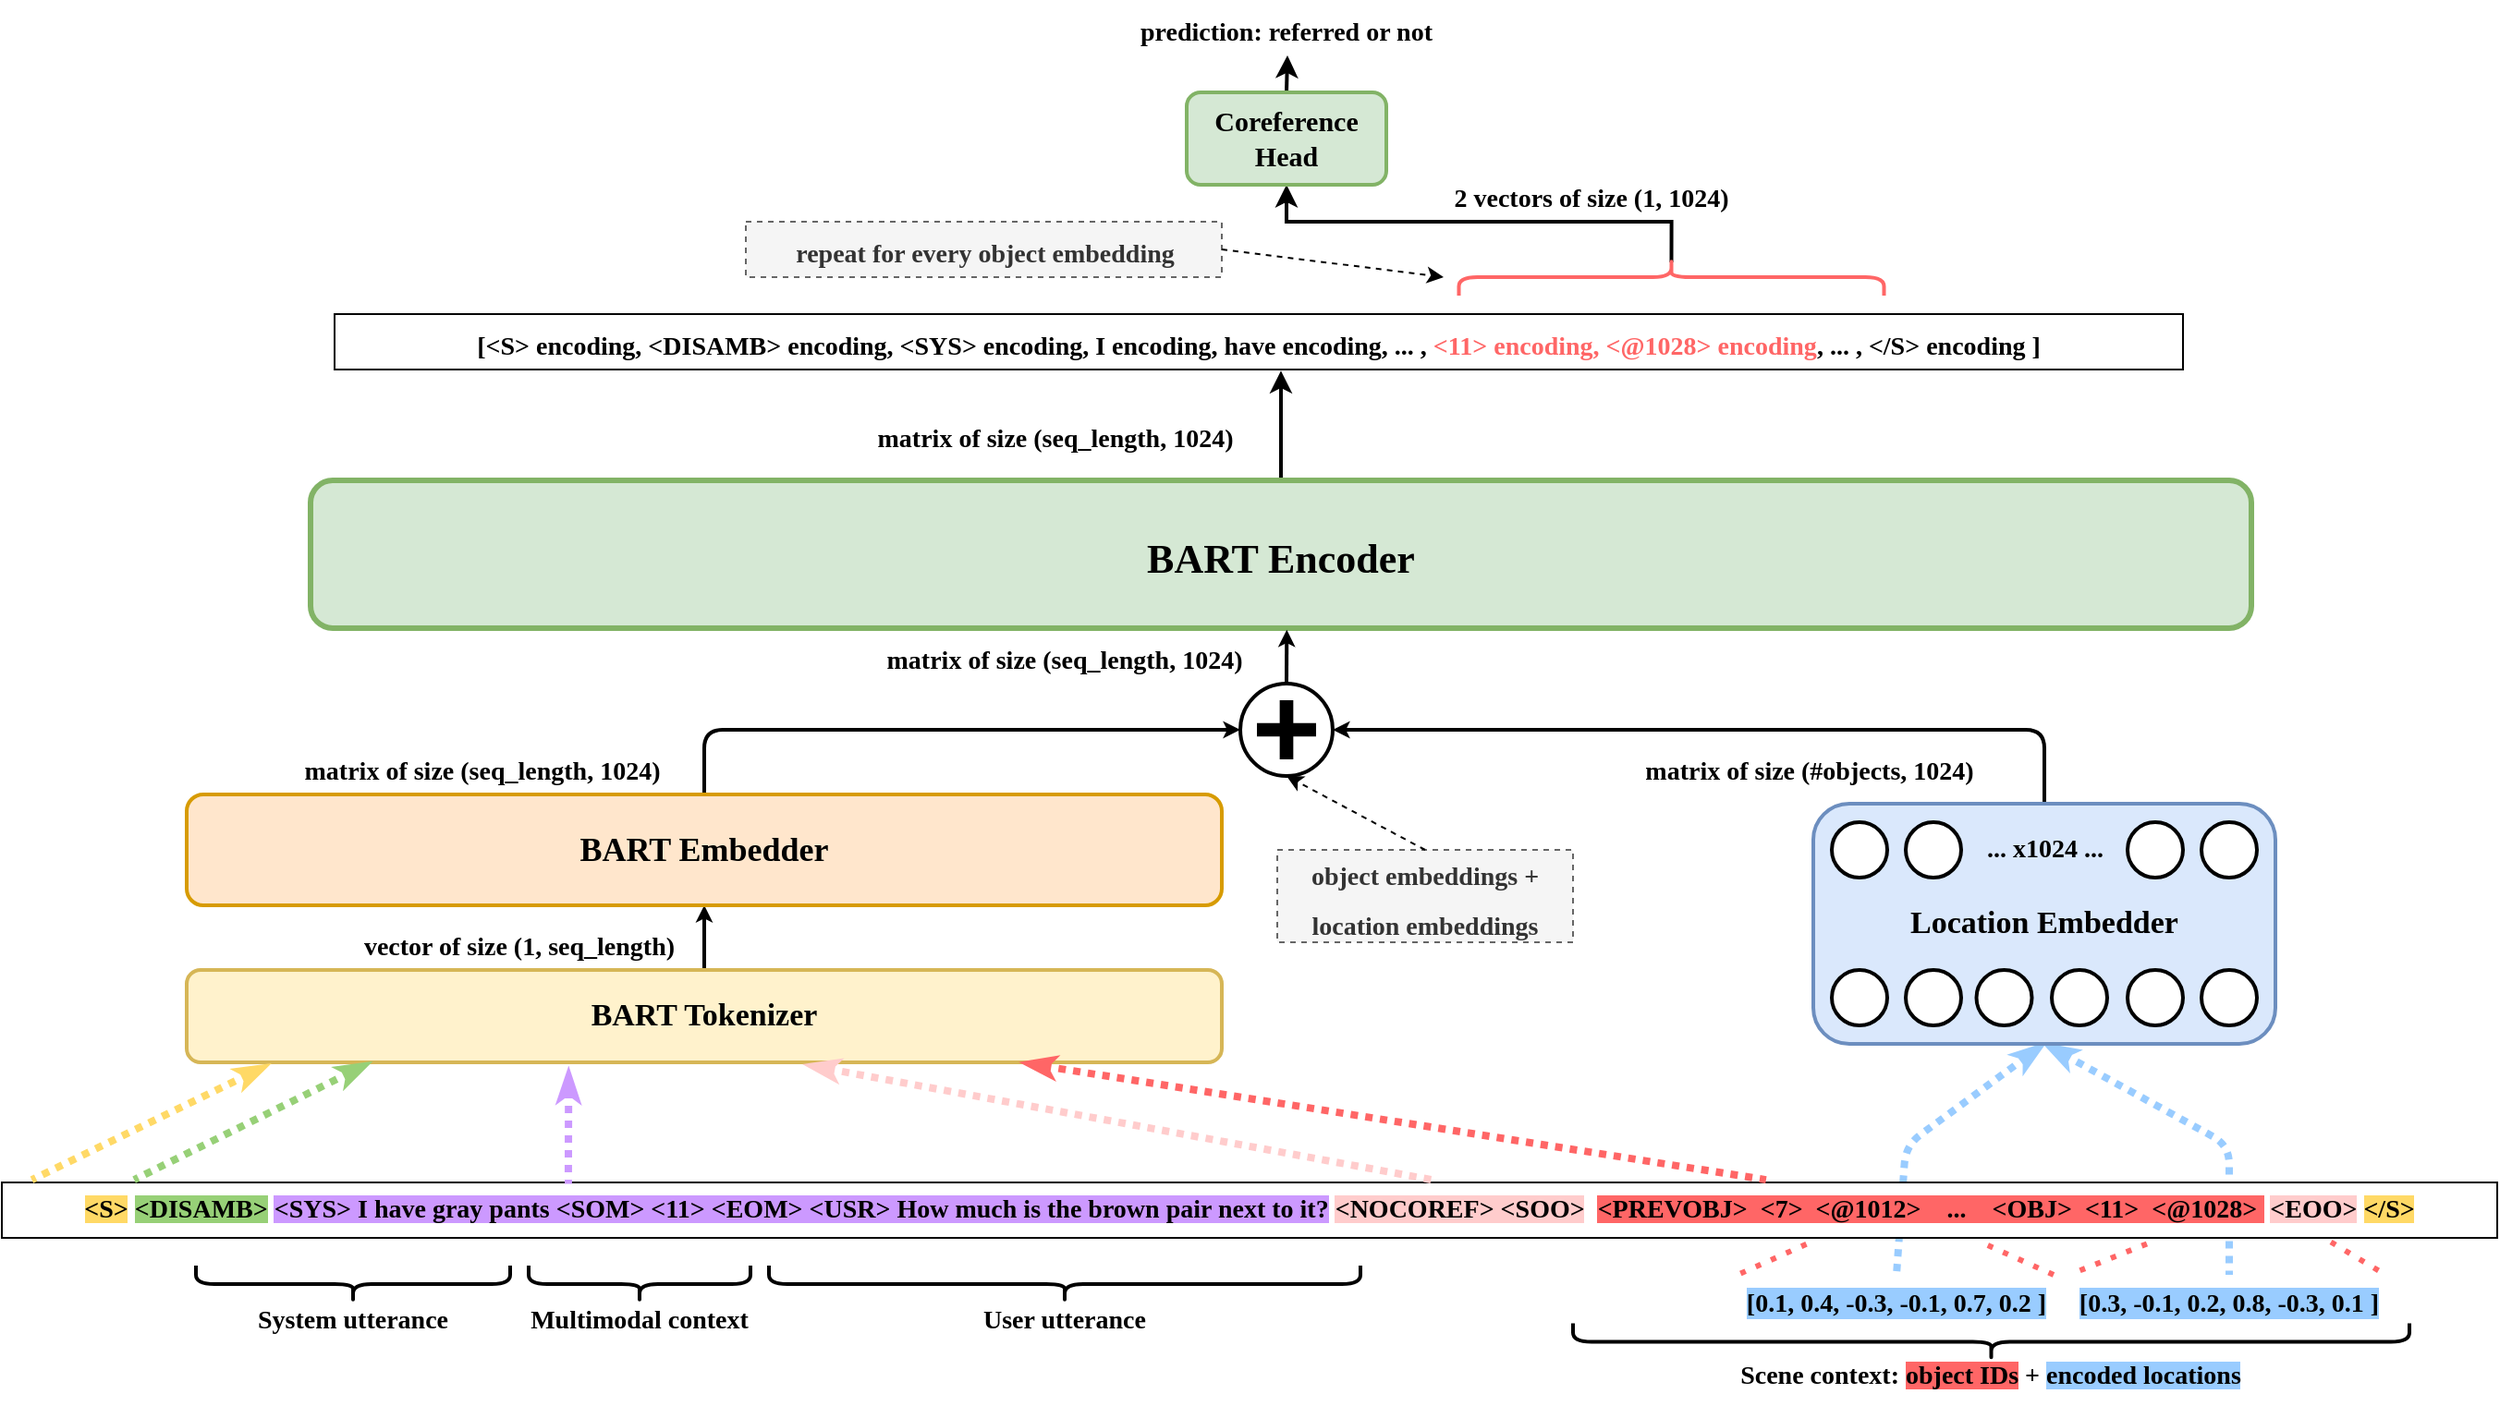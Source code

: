 <mxfile version="20.2.0" type="device"><diagram id="nJRgA7RGaKI04KDYHkOZ" name="Página-1"><mxGraphModel dx="3483" dy="1168" grid="0" gridSize="10" guides="0" tooltips="1" connect="1" arrows="1" fold="1" page="0" pageScale="1" pageWidth="827" pageHeight="1169" math="0" shadow="0"><root><mxCell id="0"/><mxCell id="1" parent="0"/><mxCell id="u8ArKfXHlO8BDRcM86fr-39" value="" style="endArrow=none;dashed=1;html=1;dashPattern=1 1;fontFamily=Montserrat;fontSource=https%3A%2F%2Ffonts.googleapis.com%2Fcss%3Ffamily%3DMontserrat;fontSize=14;fontColor=#000000;strokeColor=#99CCFF;strokeWidth=4;entryX=0.5;entryY=0;entryDx=0;entryDy=0;exitX=0.5;exitY=1;exitDx=0;exitDy=0;rounded=1;startArrow=classicThin;startFill=1;" parent="1" source="u8ArKfXHlO8BDRcM86fr-24" target="u8ArKfXHlO8BDRcM86fr-3" edge="1"><mxGeometry width="50" height="50" relative="1" as="geometry"><mxPoint x="-505" y="585.0" as="sourcePoint"/><mxPoint x="-595" y="690" as="targetPoint"/><Array as="points"><mxPoint x="-425" y="610"/></Array></mxGeometry></mxCell><mxCell id="u8ArKfXHlO8BDRcM86fr-38" value="" style="endArrow=none;dashed=1;html=1;dashPattern=1 1;fontFamily=Montserrat;fontSource=https%3A%2F%2Ffonts.googleapis.com%2Fcss%3Ffamily%3DMontserrat;fontSize=14;fontColor=#000000;strokeColor=#99CCFF;strokeWidth=4;entryX=0.5;entryY=0;entryDx=0;entryDy=0;exitX=0.5;exitY=1;exitDx=0;exitDy=0;rounded=1;startArrow=classicThin;startFill=1;" parent="1" source="u8ArKfXHlO8BDRcM86fr-24" target="u8ArKfXHlO8BDRcM86fr-2" edge="1"><mxGeometry width="50" height="50" relative="1" as="geometry"><mxPoint x="-870" y="590" as="sourcePoint"/><mxPoint x="-820" y="540" as="targetPoint"/><Array as="points"><mxPoint x="-600" y="610"/></Array></mxGeometry></mxCell><mxCell id="u8ArKfXHlO8BDRcM86fr-8" value="" style="rounded=0;whiteSpace=wrap;html=1;labelBackgroundColor=#99CCFF;fontFamily=Montserrat;fontSource=https%3A%2F%2Ffonts.googleapis.com%2Fcss%3Ffamily%3DMontserrat;fontSize=14;" parent="1" vertex="1"><mxGeometry x="-1630" y="630" width="1350" height="30" as="geometry"/></mxCell><mxCell id="u8ArKfXHlO8BDRcM86fr-1" value="&lt;font style=&quot;font-size: 14px;&quot; data-font-src=&quot;https://fonts.googleapis.com/css?family=Montserrat&quot; face=&quot;Montserrat&quot;&gt;&lt;b&gt;&lt;span style=&quot;background-color: rgb(255, 217, 102);&quot;&gt;&amp;lt;S&amp;gt;&lt;/span&gt; &lt;span style=&quot;background-color: rgb(151, 208, 119);&quot;&gt;&amp;lt;DISAMB&amp;gt;&lt;/span&gt; &lt;span style=&quot;background-color: rgb(204, 153, 255);&quot;&gt;&amp;lt;SYS&amp;gt; I have gray pants &amp;lt;SOM&amp;gt; &amp;lt;11&amp;gt; &amp;lt;EOM&amp;gt; &amp;lt;USR&amp;gt; How much is the brown pair next to it?&lt;/span&gt; &lt;span style=&quot;background-color: rgb(255, 204, 204);&quot;&gt;&amp;lt;NOCOREF&amp;gt; &amp;lt;SOO&amp;gt;&lt;/span&gt;&amp;nbsp; &lt;span style=&quot;background-color: rgb(255, 102, 102);&quot;&gt;&amp;lt;PREVOBJ&amp;gt;&amp;nbsp; &amp;lt;7&amp;gt;&amp;nbsp;&amp;nbsp;&lt;/span&gt;&lt;span style=&quot;background-color: rgb(255, 102, 102);&quot;&gt;&amp;lt;@1012&amp;gt;&amp;nbsp; &amp;nbsp; ...&amp;nbsp; &amp;nbsp; &amp;lt;OBJ&amp;gt;&amp;nbsp; &amp;lt;11&amp;gt;&amp;nbsp;&amp;nbsp;&lt;/span&gt;&lt;span style=&quot;background-color: rgb(255, 102, 102);&quot;&gt;&amp;lt;@1028&amp;gt;&amp;nbsp;&lt;/span&gt; &lt;span style=&quot;background-color: rgb(255, 204, 204);&quot;&gt;&amp;lt;EOO&amp;gt;&lt;/span&gt; &lt;span style=&quot;background-color: rgb(255, 217, 102);&quot;&gt;&amp;lt;/S&amp;gt;&lt;/span&gt;&lt;/b&gt;&lt;/font&gt;" style="text;html=1;strokeColor=none;fillColor=none;align=center;verticalAlign=middle;whiteSpace=wrap;rounded=0;" parent="1" vertex="1"><mxGeometry x="-1630" y="630" width="1350" height="30" as="geometry"/></mxCell><mxCell id="u8ArKfXHlO8BDRcM86fr-2" value="&lt;font face=&quot;Montserrat&quot;&gt;&lt;b&gt;[0.1, 0.4, -0.3, -0.1, 0.7, 0.2 ]&lt;/b&gt;&lt;/font&gt;" style="text;html=1;strokeColor=none;fillColor=none;align=center;verticalAlign=middle;whiteSpace=wrap;rounded=0;labelBackgroundColor=#99CCFF;fontSize=14;" parent="1" vertex="1"><mxGeometry x="-700" y="680" width="190" height="30" as="geometry"/></mxCell><mxCell id="u8ArKfXHlO8BDRcM86fr-3" value="&lt;font face=&quot;Montserrat&quot;&gt;&lt;b&gt;[0.3, -0.1, 0.2, 0.8, -0.3, 0.1 ]&lt;/b&gt;&lt;/font&gt;" style="text;html=1;strokeColor=none;fillColor=none;align=center;verticalAlign=middle;whiteSpace=wrap;rounded=0;labelBackgroundColor=#99CCFF;fontSize=14;" parent="1" vertex="1"><mxGeometry x="-520" y="680" width="190" height="30" as="geometry"/></mxCell><mxCell id="u8ArKfXHlO8BDRcM86fr-4" value="" style="endArrow=none;dashed=1;html=1;dashPattern=1 2;strokeWidth=3;rounded=0;fontFamily=Montserrat;fontSource=https%3A%2F%2Ffonts.googleapis.com%2Fcss%3Ffamily%3DMontserrat;fontSize=14;entryX=0.726;entryY=1.056;entryDx=0;entryDy=0;entryPerimeter=0;exitX=0.056;exitY=-0.024;exitDx=0;exitDy=0;fillColor=#f8cecc;strokeColor=#FF6666;exitPerimeter=0;" parent="1" source="u8ArKfXHlO8BDRcM86fr-2" target="u8ArKfXHlO8BDRcM86fr-1" edge="1"><mxGeometry width="50" height="50" relative="1" as="geometry"><mxPoint x="-910" y="810" as="sourcePoint"/><mxPoint x="-860" y="760" as="targetPoint"/></mxGeometry></mxCell><mxCell id="u8ArKfXHlO8BDRcM86fr-5" value="" style="endArrow=none;dashed=1;html=1;dashPattern=1 2;strokeWidth=3;rounded=0;fontFamily=Montserrat;fontSource=https%3A%2F%2Ffonts.googleapis.com%2Fcss%3Ffamily%3DMontserrat;fontSize=14;entryX=0.792;entryY=1.056;entryDx=0;entryDy=0;entryPerimeter=0;exitX=0;exitY=0;exitDx=0;exitDy=0;fillColor=#f8cecc;strokeColor=#FF6666;" parent="1" source="u8ArKfXHlO8BDRcM86fr-3" target="u8ArKfXHlO8BDRcM86fr-1" edge="1"><mxGeometry width="50" height="50" relative="1" as="geometry"><mxPoint x="-910" y="810" as="sourcePoint"/><mxPoint x="-860" y="760" as="targetPoint"/></mxGeometry></mxCell><mxCell id="u8ArKfXHlO8BDRcM86fr-6" value="" style="endArrow=none;dashed=1;html=1;dashPattern=1 2;strokeWidth=3;rounded=0;fontFamily=Montserrat;fontSource=https%3A%2F%2Ffonts.googleapis.com%2Fcss%3Ffamily%3DMontserrat;fontSize=14;entryX=0.86;entryY=1.1;entryDx=0;entryDy=0;entryPerimeter=0;exitX=0.075;exitY=-0.078;exitDx=0;exitDy=0;fillColor=#f8cecc;strokeColor=#FF6666;exitPerimeter=0;" parent="1" source="u8ArKfXHlO8BDRcM86fr-3" target="u8ArKfXHlO8BDRcM86fr-1" edge="1"><mxGeometry width="50" height="50" relative="1" as="geometry"><mxPoint x="-510" y="690" as="sourcePoint"/><mxPoint x="-550.8" y="671.68" as="targetPoint"/></mxGeometry></mxCell><mxCell id="u8ArKfXHlO8BDRcM86fr-7" value="" style="endArrow=none;dashed=1;html=1;dashPattern=1 2;strokeWidth=3;rounded=0;fontFamily=Montserrat;fontSource=https%3A%2F%2Ffonts.googleapis.com%2Fcss%3Ffamily%3DMontserrat;fontSize=14;entryX=0.931;entryY=1.011;entryDx=0;entryDy=0;entryPerimeter=0;exitX=0.925;exitY=-0.078;exitDx=0;exitDy=0;fillColor=#f8cecc;strokeColor=#FF6666;exitPerimeter=0;" parent="1" source="u8ArKfXHlO8BDRcM86fr-3" target="u8ArKfXHlO8BDRcM86fr-1" edge="1"><mxGeometry width="50" height="50" relative="1" as="geometry"><mxPoint x="-500" y="700" as="sourcePoint"/><mxPoint x="-540.8" y="681.68" as="targetPoint"/></mxGeometry></mxCell><mxCell id="u8ArKfXHlO8BDRcM86fr-9" value="" style="shape=curlyBracket;whiteSpace=wrap;html=1;rounded=1;flipH=1;labelBackgroundColor=#99CCFF;fontFamily=Montserrat;fontSource=https%3A%2F%2Ffonts.googleapis.com%2Fcss%3Ffamily%3DMontserrat;fontSize=14;rotation=90;strokeWidth=2;" parent="1" vertex="1"><mxGeometry x="-1450" y="600" width="20" height="170" as="geometry"/></mxCell><mxCell id="u8ArKfXHlO8BDRcM86fr-10" value="" style="shape=curlyBracket;whiteSpace=wrap;html=1;rounded=1;flipH=1;labelBackgroundColor=#99CCFF;fontFamily=Montserrat;fontSource=https%3A%2F%2Ffonts.googleapis.com%2Fcss%3Ffamily%3DMontserrat;fontSize=14;rotation=90;strokeWidth=2;" parent="1" vertex="1"><mxGeometry x="-1295" y="625" width="20" height="120" as="geometry"/></mxCell><mxCell id="u8ArKfXHlO8BDRcM86fr-11" value="" style="shape=curlyBracket;whiteSpace=wrap;html=1;rounded=1;flipH=1;labelBackgroundColor=#99CCFF;fontFamily=Montserrat;fontSource=https%3A%2F%2Ffonts.googleapis.com%2Fcss%3Ffamily%3DMontserrat;fontSize=14;rotation=90;strokeWidth=2;" parent="1" vertex="1"><mxGeometry x="-1065" y="525" width="20" height="320" as="geometry"/></mxCell><mxCell id="u8ArKfXHlO8BDRcM86fr-12" value="" style="shape=curlyBracket;whiteSpace=wrap;html=1;rounded=1;flipH=1;labelBackgroundColor=#99CCFF;fontFamily=Montserrat;fontSource=https%3A%2F%2Ffonts.googleapis.com%2Fcss%3Ffamily%3DMontserrat;fontSize=14;rotation=90;strokeWidth=2;" parent="1" vertex="1"><mxGeometry x="-563.75" y="490" width="20" height="452.5" as="geometry"/></mxCell><mxCell id="u8ArKfXHlO8BDRcM86fr-14" value="&lt;b&gt;System utterance&lt;/b&gt;" style="text;html=1;strokeColor=none;fillColor=none;align=center;verticalAlign=middle;whiteSpace=wrap;rounded=0;labelBackgroundColor=none;fontFamily=Montserrat;fontSource=https%3A%2F%2Ffonts.googleapis.com%2Fcss%3Ffamily%3DMontserrat;fontSize=14;" parent="1" vertex="1"><mxGeometry x="-1515" y="690" width="150" height="30" as="geometry"/></mxCell><mxCell id="u8ArKfXHlO8BDRcM86fr-15" value="&lt;b&gt;Multimodal context&lt;/b&gt;" style="text;html=1;strokeColor=none;fillColor=none;align=center;verticalAlign=middle;whiteSpace=wrap;rounded=0;labelBackgroundColor=none;fontFamily=Montserrat;fontSource=https%3A%2F%2Ffonts.googleapis.com%2Fcss%3Ffamily%3DMontserrat;fontSize=14;" parent="1" vertex="1"><mxGeometry x="-1360" y="690" width="150" height="30" as="geometry"/></mxCell><mxCell id="u8ArKfXHlO8BDRcM86fr-16" value="&lt;b&gt;User utterance&lt;/b&gt;" style="text;html=1;strokeColor=none;fillColor=none;align=center;verticalAlign=middle;whiteSpace=wrap;rounded=0;labelBackgroundColor=none;fontFamily=Montserrat;fontSource=https%3A%2F%2Ffonts.googleapis.com%2Fcss%3Ffamily%3DMontserrat;fontSize=14;" parent="1" vertex="1"><mxGeometry x="-1130" y="690" width="150" height="30" as="geometry"/></mxCell><mxCell id="u8ArKfXHlO8BDRcM86fr-17" value="&lt;b&gt;Scene context: &lt;span style=&quot;background-color: rgb(255, 102, 102);&quot;&gt;object IDs&lt;/span&gt; + &lt;span style=&quot;background-color: rgb(153, 204, 255);&quot;&gt;encoded locations&lt;/span&gt;&lt;/b&gt;" style="text;html=1;strokeColor=none;fillColor=none;align=center;verticalAlign=middle;whiteSpace=wrap;rounded=0;labelBackgroundColor=none;fontFamily=Montserrat;fontSource=https%3A%2F%2Ffonts.googleapis.com%2Fcss%3Ffamily%3DMontserrat;fontSize=14;" parent="1" vertex="1"><mxGeometry x="-728.75" y="720" width="350" height="30" as="geometry"/></mxCell><mxCell id="u8ArKfXHlO8BDRcM86fr-47" style="edgeStyle=orthogonalEdgeStyle;rounded=1;orthogonalLoop=1;jettySize=auto;html=1;exitX=0.5;exitY=0;exitDx=0;exitDy=0;entryX=0.5;entryY=1;entryDx=0;entryDy=0;fontFamily=Montserrat;fontSource=https%3A%2F%2Ffonts.googleapis.com%2Fcss%3Ffamily%3DMontserrat;fontSize=16;fontColor=#000000;startArrow=none;startFill=0;strokeColor=#000000;strokeWidth=2;endArrow=classic;endFill=1;endSize=3;startSize=5;" parent="1" source="u8ArKfXHlO8BDRcM86fr-21" target="u8ArKfXHlO8BDRcM86fr-22" edge="1"><mxGeometry relative="1" as="geometry"/></mxCell><mxCell id="u8ArKfXHlO8BDRcM86fr-21" value="&lt;b&gt;&lt;font style=&quot;font-size: 17px;&quot;&gt;BART Tokenizer&lt;/font&gt;&lt;/b&gt;" style="rounded=1;whiteSpace=wrap;html=1;labelBackgroundColor=none;fontFamily=Montserrat;fontSource=https%3A%2F%2Ffonts.googleapis.com%2Fcss%3Ffamily%3DMontserrat;fontSize=14;strokeWidth=2;fillColor=#fff2cc;strokeColor=#d6b656;" parent="1" vertex="1"><mxGeometry x="-1530" y="515" width="560" height="50" as="geometry"/></mxCell><mxCell id="u8ArKfXHlO8BDRcM86fr-55" style="edgeStyle=orthogonalEdgeStyle;rounded=1;orthogonalLoop=1;jettySize=auto;html=1;exitX=0.5;exitY=0;exitDx=0;exitDy=0;entryX=0;entryY=0.5;entryDx=0;entryDy=0;fontFamily=Montserrat;fontSource=https%3A%2F%2Ffonts.googleapis.com%2Fcss%3Ffamily%3DMontserrat;fontSize=20;fontColor=#000000;startArrow=none;startFill=0;endArrow=classic;endFill=1;startSize=5;endSize=3;strokeColor=#000000;strokeWidth=2;" parent="1" source="u8ArKfXHlO8BDRcM86fr-22" target="u8ArKfXHlO8BDRcM86fr-48" edge="1"><mxGeometry relative="1" as="geometry"/></mxCell><mxCell id="u8ArKfXHlO8BDRcM86fr-22" value="&lt;h5&gt;&lt;b&gt;&lt;font style=&quot;font-size: 18px;&quot;&gt;BART Embedder&lt;/font&gt;&lt;/b&gt;&lt;/h5&gt;" style="rounded=1;whiteSpace=wrap;html=1;labelBackgroundColor=none;fontFamily=Montserrat;fontSource=https%3A%2F%2Ffonts.googleapis.com%2Fcss%3Ffamily%3DMontserrat;fontSize=14;strokeWidth=2;fillColor=#ffe6cc;strokeColor=#d79b00;" parent="1" vertex="1"><mxGeometry x="-1530" y="420" width="560" height="60" as="geometry"/></mxCell><mxCell id="u8ArKfXHlO8BDRcM86fr-90" style="edgeStyle=orthogonalEdgeStyle;rounded=0;orthogonalLoop=1;jettySize=auto;html=1;exitX=0.5;exitY=0;exitDx=0;exitDy=0;entryX=0.512;entryY=1.022;entryDx=0;entryDy=0;entryPerimeter=0;fontFamily=Montserrat;fontSource=https%3A%2F%2Ffonts.googleapis.com%2Fcss%3Ffamily%3DMontserrat;fontSize=14;fontColor=#000000;startArrow=none;startFill=0;endArrow=classic;endFill=1;strokeColor=#000000;strokeWidth=2;" parent="1" source="u8ArKfXHlO8BDRcM86fr-23" target="u8ArKfXHlO8BDRcM86fr-88" edge="1"><mxGeometry relative="1" as="geometry"/></mxCell><mxCell id="u8ArKfXHlO8BDRcM86fr-23" value="&lt;h1&gt;&lt;b&gt;&lt;font style=&quot;font-size: 22px;&quot;&gt;BART Encoder&lt;/font&gt;&lt;/b&gt;&lt;/h1&gt;" style="rounded=1;whiteSpace=wrap;html=1;labelBackgroundColor=none;fontFamily=Montserrat;fontSource=https%3A%2F%2Ffonts.googleapis.com%2Fcss%3Ffamily%3DMontserrat;fontSize=14;strokeWidth=3;fillColor=#d5e8d4;strokeColor=#82b366;" parent="1" vertex="1"><mxGeometry x="-1463" y="250" width="1050" height="80" as="geometry"/></mxCell><mxCell id="u8ArKfXHlO8BDRcM86fr-59" style="edgeStyle=orthogonalEdgeStyle;rounded=1;orthogonalLoop=1;jettySize=auto;html=1;exitX=0.5;exitY=0;exitDx=0;exitDy=0;entryX=1;entryY=0.5;entryDx=0;entryDy=0;fontFamily=Montserrat;fontSource=https%3A%2F%2Ffonts.googleapis.com%2Fcss%3Ffamily%3DMontserrat;fontSize=20;fontColor=#000000;startArrow=none;startFill=0;endArrow=classic;endFill=1;startSize=5;endSize=3;strokeColor=#000000;strokeWidth=2;" parent="1" source="u8ArKfXHlO8BDRcM86fr-24" target="u8ArKfXHlO8BDRcM86fr-48" edge="1"><mxGeometry relative="1" as="geometry"/></mxCell><mxCell id="u8ArKfXHlO8BDRcM86fr-24" value="&lt;font size=&quot;1&quot; style=&quot;&quot;&gt;&lt;b style=&quot;font-size: 17px;&quot;&gt;Location Embedder&lt;/b&gt;&lt;/font&gt;" style="rounded=1;whiteSpace=wrap;html=1;labelBackgroundColor=none;fontFamily=Montserrat;fontSource=https%3A%2F%2Ffonts.googleapis.com%2Fcss%3Ffamily%3DMontserrat;fontSize=14;strokeWidth=2;fillColor=#dae8fc;strokeColor=#6c8ebf;" parent="1" vertex="1"><mxGeometry x="-650" y="425" width="250" height="130" as="geometry"/></mxCell><mxCell id="u8ArKfXHlO8BDRcM86fr-25" value="" style="ellipse;whiteSpace=wrap;html=1;aspect=fixed;labelBackgroundColor=none;fontFamily=Montserrat;fontSource=https%3A%2F%2Ffonts.googleapis.com%2Fcss%3Ffamily%3DMontserrat;fontSize=14;fontColor=#000000;strokeWidth=2;" parent="1" vertex="1"><mxGeometry x="-640" y="515" width="30" height="30" as="geometry"/></mxCell><mxCell id="u8ArKfXHlO8BDRcM86fr-26" value="" style="ellipse;whiteSpace=wrap;html=1;aspect=fixed;labelBackgroundColor=none;fontFamily=Montserrat;fontSource=https%3A%2F%2Ffonts.googleapis.com%2Fcss%3Ffamily%3DMontserrat;fontSize=14;fontColor=#000000;strokeWidth=2;" parent="1" vertex="1"><mxGeometry x="-600" y="515" width="30" height="30" as="geometry"/></mxCell><mxCell id="u8ArKfXHlO8BDRcM86fr-27" value="" style="ellipse;whiteSpace=wrap;html=1;aspect=fixed;labelBackgroundColor=none;fontFamily=Montserrat;fontSource=https%3A%2F%2Ffonts.googleapis.com%2Fcss%3Ffamily%3DMontserrat;fontSize=14;fontColor=#000000;strokeWidth=2;" parent="1" vertex="1"><mxGeometry x="-561.75" y="515" width="30" height="30" as="geometry"/></mxCell><mxCell id="u8ArKfXHlO8BDRcM86fr-28" value="" style="ellipse;whiteSpace=wrap;html=1;aspect=fixed;labelBackgroundColor=none;fontFamily=Montserrat;fontSource=https%3A%2F%2Ffonts.googleapis.com%2Fcss%3Ffamily%3DMontserrat;fontSize=14;fontColor=#000000;strokeWidth=2;" parent="1" vertex="1"><mxGeometry x="-521" y="515" width="30" height="30" as="geometry"/></mxCell><mxCell id="u8ArKfXHlO8BDRcM86fr-29" value="" style="ellipse;whiteSpace=wrap;html=1;aspect=fixed;labelBackgroundColor=none;fontFamily=Montserrat;fontSource=https%3A%2F%2Ffonts.googleapis.com%2Fcss%3Ffamily%3DMontserrat;fontSize=14;fontColor=#000000;strokeWidth=2;" parent="1" vertex="1"><mxGeometry x="-480" y="515" width="30" height="30" as="geometry"/></mxCell><mxCell id="u8ArKfXHlO8BDRcM86fr-30" value="" style="ellipse;whiteSpace=wrap;html=1;aspect=fixed;labelBackgroundColor=none;fontFamily=Montserrat;fontSource=https%3A%2F%2Ffonts.googleapis.com%2Fcss%3Ffamily%3DMontserrat;fontSize=14;fontColor=#000000;strokeWidth=2;" parent="1" vertex="1"><mxGeometry x="-440" y="515" width="30" height="30" as="geometry"/></mxCell><mxCell id="u8ArKfXHlO8BDRcM86fr-31" value="" style="ellipse;whiteSpace=wrap;html=1;aspect=fixed;labelBackgroundColor=none;fontFamily=Montserrat;fontSource=https%3A%2F%2Ffonts.googleapis.com%2Fcss%3Ffamily%3DMontserrat;fontSize=14;fontColor=#000000;strokeWidth=2;" parent="1" vertex="1"><mxGeometry x="-640" y="435" width="30" height="30" as="geometry"/></mxCell><mxCell id="u8ArKfXHlO8BDRcM86fr-32" value="" style="ellipse;whiteSpace=wrap;html=1;aspect=fixed;labelBackgroundColor=none;fontFamily=Montserrat;fontSource=https%3A%2F%2Ffonts.googleapis.com%2Fcss%3Ffamily%3DMontserrat;fontSize=14;fontColor=#000000;strokeWidth=2;" parent="1" vertex="1"><mxGeometry x="-600" y="435" width="30" height="30" as="geometry"/></mxCell><mxCell id="u8ArKfXHlO8BDRcM86fr-35" value="" style="ellipse;whiteSpace=wrap;html=1;aspect=fixed;labelBackgroundColor=none;fontFamily=Montserrat;fontSource=https%3A%2F%2Ffonts.googleapis.com%2Fcss%3Ffamily%3DMontserrat;fontSize=14;fontColor=#000000;strokeWidth=2;" parent="1" vertex="1"><mxGeometry x="-480" y="435" width="30" height="30" as="geometry"/></mxCell><mxCell id="u8ArKfXHlO8BDRcM86fr-36" value="" style="ellipse;whiteSpace=wrap;html=1;aspect=fixed;labelBackgroundColor=none;fontFamily=Montserrat;fontSource=https%3A%2F%2Ffonts.googleapis.com%2Fcss%3Ffamily%3DMontserrat;fontSize=14;fontColor=#000000;strokeWidth=2;" parent="1" vertex="1"><mxGeometry x="-440" y="435" width="30" height="30" as="geometry"/></mxCell><mxCell id="u8ArKfXHlO8BDRcM86fr-37" value="&lt;b&gt;... x1024 ...&lt;/b&gt;" style="text;html=1;strokeColor=none;fillColor=none;align=center;verticalAlign=middle;whiteSpace=wrap;rounded=0;labelBackgroundColor=none;fontFamily=Montserrat;fontSource=https%3A%2F%2Ffonts.googleapis.com%2Fcss%3Ffamily%3DMontserrat;fontSize=14;fontColor=#000000;" parent="1" vertex="1"><mxGeometry x="-562.5" y="435" width="75" height="30" as="geometry"/></mxCell><mxCell id="u8ArKfXHlO8BDRcM86fr-40" value="" style="endArrow=none;dashed=1;html=1;dashPattern=1 1;fontFamily=Montserrat;fontSource=https%3A%2F%2Ffonts.googleapis.com%2Fcss%3Ffamily%3DMontserrat;fontSize=14;fontColor=#000000;strokeColor=#FFD966;strokeWidth=4;entryX=0.012;entryY=-0.048;entryDx=0;entryDy=0;exitX=0.079;exitY=1.027;exitDx=0;exitDy=0;rounded=1;startArrow=classicThin;startFill=1;entryPerimeter=0;exitPerimeter=0;" parent="1" source="u8ArKfXHlO8BDRcM86fr-21" target="u8ArKfXHlO8BDRcM86fr-1" edge="1"><mxGeometry width="50" height="50" relative="1" as="geometry"><mxPoint x="-1530" y="510.0" as="sourcePoint"/><mxPoint x="-1620" y="615" as="targetPoint"/><Array as="points"/></mxGeometry></mxCell><mxCell id="u8ArKfXHlO8BDRcM86fr-43" value="" style="endArrow=none;dashed=1;html=1;dashPattern=1 1;fontFamily=Montserrat;fontSource=https%3A%2F%2Ffonts.googleapis.com%2Fcss%3Ffamily%3DMontserrat;fontSize=14;fontColor=#000000;strokeColor=#97D077;strokeWidth=4;entryX=0.053;entryY=-0.048;entryDx=0;entryDy=0;exitX=0.177;exitY=1.004;exitDx=0;exitDy=0;rounded=1;startArrow=classicThin;startFill=1;entryPerimeter=0;exitPerimeter=0;" parent="1" source="u8ArKfXHlO8BDRcM86fr-21" target="u8ArKfXHlO8BDRcM86fr-1" edge="1"><mxGeometry width="50" height="50" relative="1" as="geometry"><mxPoint x="-1475.76" y="576.35" as="sourcePoint"/><mxPoint x="-1603.8" y="638.56" as="targetPoint"/><Array as="points"/></mxGeometry></mxCell><mxCell id="u8ArKfXHlO8BDRcM86fr-44" value="" style="endArrow=none;dashed=1;html=1;dashPattern=1 1;fontFamily=Montserrat;fontSource=https%3A%2F%2Ffonts.googleapis.com%2Fcss%3Ffamily%3DMontserrat;fontSize=14;fontColor=#000000;strokeColor=#CC99FF;strokeWidth=4;entryX=0.227;entryY=0.026;entryDx=0;entryDy=0;exitX=0.369;exitY=1.071;exitDx=0;exitDy=0;rounded=1;startArrow=classicThin;startFill=1;entryPerimeter=0;exitPerimeter=0;" parent="1" source="u8ArKfXHlO8BDRcM86fr-21" target="u8ArKfXHlO8BDRcM86fr-1" edge="1"><mxGeometry width="50" height="50" relative="1" as="geometry"><mxPoint x="-1465.76" y="586.35" as="sourcePoint"/><mxPoint x="-1593.8" y="648.56" as="targetPoint"/><Array as="points"/></mxGeometry></mxCell><mxCell id="u8ArKfXHlO8BDRcM86fr-45" value="" style="endArrow=none;dashed=1;html=1;dashPattern=1 1;fontFamily=Montserrat;fontSource=https%3A%2F%2Ffonts.googleapis.com%2Fcss%3Ffamily%3DMontserrat;fontSize=14;fontColor=#000000;strokeColor=#FFCCCC;strokeWidth=4;entryX=0.573;entryY=-0.048;entryDx=0;entryDy=0;exitX=0.598;exitY=1.027;exitDx=0;exitDy=0;rounded=1;startArrow=classicThin;startFill=1;entryPerimeter=0;exitPerimeter=0;" parent="1" source="u8ArKfXHlO8BDRcM86fr-21" target="u8ArKfXHlO8BDRcM86fr-1" edge="1"><mxGeometry width="50" height="50" relative="1" as="geometry"><mxPoint x="-1455.76" y="596.35" as="sourcePoint"/><mxPoint x="-1583.8" y="658.56" as="targetPoint"/><Array as="points"/></mxGeometry></mxCell><mxCell id="u8ArKfXHlO8BDRcM86fr-46" value="" style="endArrow=none;dashed=1;html=1;dashPattern=1 1;fontFamily=Montserrat;fontSource=https%3A%2F%2Ffonts.googleapis.com%2Fcss%3Ffamily%3DMontserrat;fontSize=14;fontColor=#000000;strokeColor=#FF6666;strokeWidth=4;entryX=0.707;entryY=-0.048;entryDx=0;entryDy=0;exitX=0.807;exitY=1.004;exitDx=0;exitDy=0;rounded=1;startArrow=classicThin;startFill=1;entryPerimeter=0;exitPerimeter=0;" parent="1" source="u8ArKfXHlO8BDRcM86fr-21" target="u8ArKfXHlO8BDRcM86fr-1" edge="1"><mxGeometry width="50" height="50" relative="1" as="geometry"><mxPoint x="-1185.12" y="576.35" as="sourcePoint"/><mxPoint x="-846.45" y="638.56" as="targetPoint"/><Array as="points"/></mxGeometry></mxCell><mxCell id="u8ArKfXHlO8BDRcM86fr-64" style="edgeStyle=orthogonalEdgeStyle;rounded=1;orthogonalLoop=1;jettySize=auto;html=1;exitX=0.5;exitY=0;exitDx=0;exitDy=0;entryX=0.503;entryY=1.011;entryDx=0;entryDy=0;entryPerimeter=0;fontFamily=Montserrat;fontSource=https%3A%2F%2Ffonts.googleapis.com%2Fcss%3Ffamily%3DMontserrat;fontSize=15;fontColor=#000000;startArrow=none;startFill=0;endArrow=classic;endFill=1;startSize=5;endSize=3;strokeColor=#000000;strokeWidth=2;" parent="1" source="u8ArKfXHlO8BDRcM86fr-48" target="u8ArKfXHlO8BDRcM86fr-23" edge="1"><mxGeometry relative="1" as="geometry"/></mxCell><mxCell id="u8ArKfXHlO8BDRcM86fr-48" value="" style="ellipse;whiteSpace=wrap;html=1;aspect=fixed;labelBackgroundColor=none;fontFamily=Montserrat;fontSource=https%3A%2F%2Ffonts.googleapis.com%2Fcss%3Ffamily%3DMontserrat;fontSize=16;fontColor=#000000;strokeWidth=2;" parent="1" vertex="1"><mxGeometry x="-960" y="360" width="50" height="50" as="geometry"/></mxCell><mxCell id="u8ArKfXHlO8BDRcM86fr-49" value="" style="shape=cross;whiteSpace=wrap;html=1;labelBackgroundColor=none;fontFamily=Montserrat;fontSource=https%3A%2F%2Ffonts.googleapis.com%2Fcss%3Ffamily%3DMontserrat;fontSize=16;fontColor=#000000;strokeWidth=2;size=0.178;gradientColor=none;fillColor=#000000;" parent="1" vertex="1"><mxGeometry x="-950" y="370" width="30" height="30" as="geometry"/></mxCell><mxCell id="u8ArKfXHlO8BDRcM86fr-79" value="&lt;font style=&quot;font-size: 14px;&quot;&gt;&lt;b&gt;vector of size (1, seq_length)&lt;/b&gt;&lt;/font&gt;" style="text;html=1;strokeColor=none;fillColor=none;align=center;verticalAlign=middle;whiteSpace=wrap;rounded=0;shadow=0;labelBackgroundColor=none;fontFamily=Montserrat;fontSource=https%3A%2F%2Ffonts.googleapis.com%2Fcss%3Ffamily%3DMontserrat;fontSize=22;fontColor=#000000;" parent="1" vertex="1"><mxGeometry x="-1450" y="485" width="200" height="30" as="geometry"/></mxCell><mxCell id="u8ArKfXHlO8BDRcM86fr-80" value="&lt;font style=&quot;font-size: 14px;&quot;&gt;&lt;b&gt;matrix of size (seq_length, 1024)&lt;/b&gt;&lt;/font&gt;" style="text;html=1;strokeColor=none;fillColor=none;align=center;verticalAlign=middle;whiteSpace=wrap;rounded=0;shadow=0;labelBackgroundColor=none;fontFamily=Montserrat;fontSource=https%3A%2F%2Ffonts.googleapis.com%2Fcss%3Ffamily%3DMontserrat;fontSize=22;fontColor=#000000;" parent="1" vertex="1"><mxGeometry x="-1490" y="390" width="240" height="30" as="geometry"/></mxCell><mxCell id="u8ArKfXHlO8BDRcM86fr-81" value="&lt;font style=&quot;font-size: 14px;&quot;&gt;&lt;b&gt;matrix of size (#objects, 1024)&lt;/b&gt;&lt;/font&gt;" style="text;html=1;strokeColor=none;fillColor=none;align=center;verticalAlign=middle;whiteSpace=wrap;rounded=0;shadow=0;labelBackgroundColor=none;fontFamily=Montserrat;fontSource=https%3A%2F%2Ffonts.googleapis.com%2Fcss%3Ffamily%3DMontserrat;fontSize=22;fontColor=#000000;" parent="1" vertex="1"><mxGeometry x="-771.75" y="390" width="240" height="30" as="geometry"/></mxCell><mxCell id="u8ArKfXHlO8BDRcM86fr-82" value="&lt;font style=&quot;font-size: 14px;&quot;&gt;&lt;b&gt;matrix of size (seq_length, 1024)&lt;/b&gt;&lt;/font&gt;" style="text;html=1;strokeColor=none;fillColor=none;align=center;verticalAlign=middle;whiteSpace=wrap;rounded=0;shadow=0;labelBackgroundColor=none;fontFamily=Montserrat;fontSource=https%3A%2F%2Ffonts.googleapis.com%2Fcss%3Ffamily%3DMontserrat;fontSize=22;fontColor=#000000;" parent="1" vertex="1"><mxGeometry x="-1175" y="330" width="240" height="30" as="geometry"/></mxCell><mxCell id="u8ArKfXHlO8BDRcM86fr-83" value="&lt;div style=&quot;&quot;&gt;&lt;b style=&quot;font-size: 14px; background-color: initial;&quot;&gt;object embeddings + location embeddings&lt;/b&gt;&lt;/div&gt;" style="text;html=1;strokeColor=#666666;fillColor=#f5f5f5;align=center;verticalAlign=middle;whiteSpace=wrap;rounded=0;shadow=0;labelBackgroundColor=none;fontFamily=Montserrat;fontSource=https%3A%2F%2Ffonts.googleapis.com%2Fcss%3Ffamily%3DMontserrat;fontSize=22;fontColor=#333333;dashed=1;" parent="1" vertex="1"><mxGeometry x="-940" y="450" width="160" height="50" as="geometry"/></mxCell><mxCell id="u8ArKfXHlO8BDRcM86fr-86" value="" style="endArrow=classic;html=1;rounded=0;fontFamily=Montserrat;fontSource=https%3A%2F%2Ffonts.googleapis.com%2Fcss%3Ffamily%3DMontserrat;fontSize=14;fontColor=#000000;strokeColor=#000000;strokeWidth=1;entryX=0.5;entryY=1;entryDx=0;entryDy=0;exitX=0.5;exitY=0;exitDx=0;exitDy=0;dashed=1;" parent="1" source="u8ArKfXHlO8BDRcM86fr-83" target="u8ArKfXHlO8BDRcM86fr-48" edge="1"><mxGeometry width="50" height="50" relative="1" as="geometry"><mxPoint x="-960" y="610" as="sourcePoint"/><mxPoint x="-910" y="560" as="targetPoint"/></mxGeometry></mxCell><mxCell id="u8ArKfXHlO8BDRcM86fr-87" value="&lt;font style=&quot;font-size: 14px;&quot;&gt;&lt;b&gt;matrix of size (seq_length, 1024)&lt;/b&gt;&lt;/font&gt;" style="text;html=1;strokeColor=none;fillColor=none;align=center;verticalAlign=middle;whiteSpace=wrap;rounded=0;shadow=0;labelBackgroundColor=none;fontFamily=Montserrat;fontSource=https%3A%2F%2Ffonts.googleapis.com%2Fcss%3Ffamily%3DMontserrat;fontSize=22;fontColor=#000000;" parent="1" vertex="1"><mxGeometry x="-1180" y="210" width="240" height="30" as="geometry"/></mxCell><mxCell id="u8ArKfXHlO8BDRcM86fr-88" value="&lt;font style=&quot;font-size: 14px;&quot;&gt;&lt;b&gt;[&amp;lt;S&amp;gt; encoding, &amp;lt;DISAMB&amp;gt; encoding, &amp;lt;SYS&amp;gt; encoding, I encoding, have encoding, ... , &lt;font color=&quot;#ff6666&quot;&gt;&amp;lt;11&amp;gt; encoding, &amp;lt;@1028&amp;gt; encoding&lt;/font&gt;, ... , &amp;lt;/S&amp;gt; encoding ]&lt;/b&gt;&lt;/font&gt;" style="text;html=1;align=center;verticalAlign=middle;whiteSpace=wrap;rounded=0;shadow=0;labelBackgroundColor=none;fontFamily=Montserrat;fontSource=https%3A%2F%2Ffonts.googleapis.com%2Fcss%3Ffamily%3DMontserrat;fontSize=22;strokeColor=default;" parent="1" vertex="1"><mxGeometry x="-1450" y="160" width="1000" height="30" as="geometry"/></mxCell><mxCell id="u8ArKfXHlO8BDRcM86fr-93" style="edgeStyle=orthogonalEdgeStyle;rounded=0;orthogonalLoop=1;jettySize=auto;html=1;entryX=0.5;entryY=1;entryDx=0;entryDy=0;fontFamily=Montserrat;fontSource=https%3A%2F%2Ffonts.googleapis.com%2Fcss%3Ffamily%3DMontserrat;fontSize=15;fontColor=#000000;startArrow=none;startFill=0;endArrow=classic;endFill=1;strokeColor=#000000;strokeWidth=2;exitX=0.1;exitY=0.5;exitDx=0;exitDy=0;exitPerimeter=0;" parent="1" source="u8ArKfXHlO8BDRcM86fr-91" target="u8ArKfXHlO8BDRcM86fr-92" edge="1"><mxGeometry relative="1" as="geometry"><Array as="points"><mxPoint x="-727" y="110"/><mxPoint x="-935" y="110"/></Array></mxGeometry></mxCell><mxCell id="u8ArKfXHlO8BDRcM86fr-91" value="" style="shape=curlyBracket;whiteSpace=wrap;html=1;rounded=1;flipH=1;shadow=0;labelBackgroundColor=none;fontFamily=Montserrat;fontSource=https%3A%2F%2Ffonts.googleapis.com%2Fcss%3Ffamily%3DMontserrat;fontSize=14;strokeColor=#FF6666;strokeWidth=2;fillColor=#f8cecc;rotation=-90;" parent="1" vertex="1"><mxGeometry x="-736.75" y="25" width="20" height="230" as="geometry"/></mxCell><mxCell id="u8ArKfXHlO8BDRcM86fr-97" style="edgeStyle=orthogonalEdgeStyle;rounded=0;orthogonalLoop=1;jettySize=auto;html=1;exitX=0.5;exitY=0;exitDx=0;exitDy=0;fontFamily=Montserrat;fontSource=https%3A%2F%2Ffonts.googleapis.com%2Fcss%3Ffamily%3DMontserrat;fontSize=15;fontColor=#000000;startArrow=none;startFill=0;endArrow=classic;endFill=1;strokeColor=#000000;strokeWidth=2;" parent="1" source="u8ArKfXHlO8BDRcM86fr-92" edge="1"><mxGeometry relative="1" as="geometry"><mxPoint x="-934.5" y="20" as="targetPoint"/></mxGeometry></mxCell><mxCell id="u8ArKfXHlO8BDRcM86fr-92" value="&lt;b&gt;&lt;font style=&quot;font-size: 15px;&quot; color=&quot;#000000&quot;&gt;Coreference Head&lt;/font&gt;&lt;/b&gt;" style="rounded=1;whiteSpace=wrap;html=1;shadow=0;labelBackgroundColor=none;fontFamily=Montserrat;fontSource=https%3A%2F%2Ffonts.googleapis.com%2Fcss%3Ffamily%3DMontserrat;fontSize=14;strokeColor=#82b366;strokeWidth=2;fillColor=#d5e8d4;" parent="1" vertex="1"><mxGeometry x="-989" y="40" width="108" height="50" as="geometry"/></mxCell><mxCell id="u8ArKfXHlO8BDRcM86fr-94" value="&lt;font style=&quot;font-size: 14px;&quot;&gt;&lt;b&gt;2 vectors of size (1, 1024)&lt;/b&gt;&lt;/font&gt;" style="text;html=1;strokeColor=none;fillColor=none;align=center;verticalAlign=middle;whiteSpace=wrap;rounded=0;shadow=0;labelBackgroundColor=none;fontFamily=Montserrat;fontSource=https%3A%2F%2Ffonts.googleapis.com%2Fcss%3Ffamily%3DMontserrat;fontSize=22;fontColor=#000000;" parent="1" vertex="1"><mxGeometry x="-870" y="80" width="200" height="30" as="geometry"/></mxCell><mxCell id="u8ArKfXHlO8BDRcM86fr-95" value="&lt;div style=&quot;&quot;&gt;&lt;b style=&quot;font-size: 14px; background-color: initial;&quot;&gt;repeat for every object embedding&lt;/b&gt;&lt;/div&gt;" style="text;html=1;strokeColor=#666666;fillColor=#f5f5f5;align=center;verticalAlign=middle;whiteSpace=wrap;rounded=0;shadow=0;labelBackgroundColor=none;fontFamily=Montserrat;fontSource=https%3A%2F%2Ffonts.googleapis.com%2Fcss%3Ffamily%3DMontserrat;fontSize=22;fontColor=#333333;dashed=1;" parent="1" vertex="1"><mxGeometry x="-1227.5" y="110" width="257.5" height="30" as="geometry"/></mxCell><mxCell id="u8ArKfXHlO8BDRcM86fr-96" value="" style="endArrow=classic;html=1;rounded=0;fontFamily=Montserrat;fontSource=https%3A%2F%2Ffonts.googleapis.com%2Fcss%3Ffamily%3DMontserrat;fontSize=14;fontColor=#000000;strokeColor=#000000;strokeWidth=1;exitX=1;exitY=0.5;exitDx=0;exitDy=0;dashed=1;" parent="1" source="u8ArKfXHlO8BDRcM86fr-95" edge="1"><mxGeometry width="50" height="50" relative="1" as="geometry"><mxPoint x="-850" y="460" as="sourcePoint"/><mxPoint x="-850" y="140" as="targetPoint"/></mxGeometry></mxCell><mxCell id="u8ArKfXHlO8BDRcM86fr-98" value="&lt;font style=&quot;font-size: 14px;&quot;&gt;&lt;b&gt;prediction: referred or not&lt;/b&gt;&lt;/font&gt;" style="text;html=1;strokeColor=none;fillColor=none;align=center;verticalAlign=middle;whiteSpace=wrap;rounded=0;shadow=0;labelBackgroundColor=none;fontFamily=Montserrat;fontSource=https%3A%2F%2Ffonts.googleapis.com%2Fcss%3Ffamily%3DMontserrat;fontSize=22;fontColor=#000000;" parent="1" vertex="1"><mxGeometry x="-1035" y="-10" width="200" height="30" as="geometry"/></mxCell></root></mxGraphModel></diagram></mxfile>